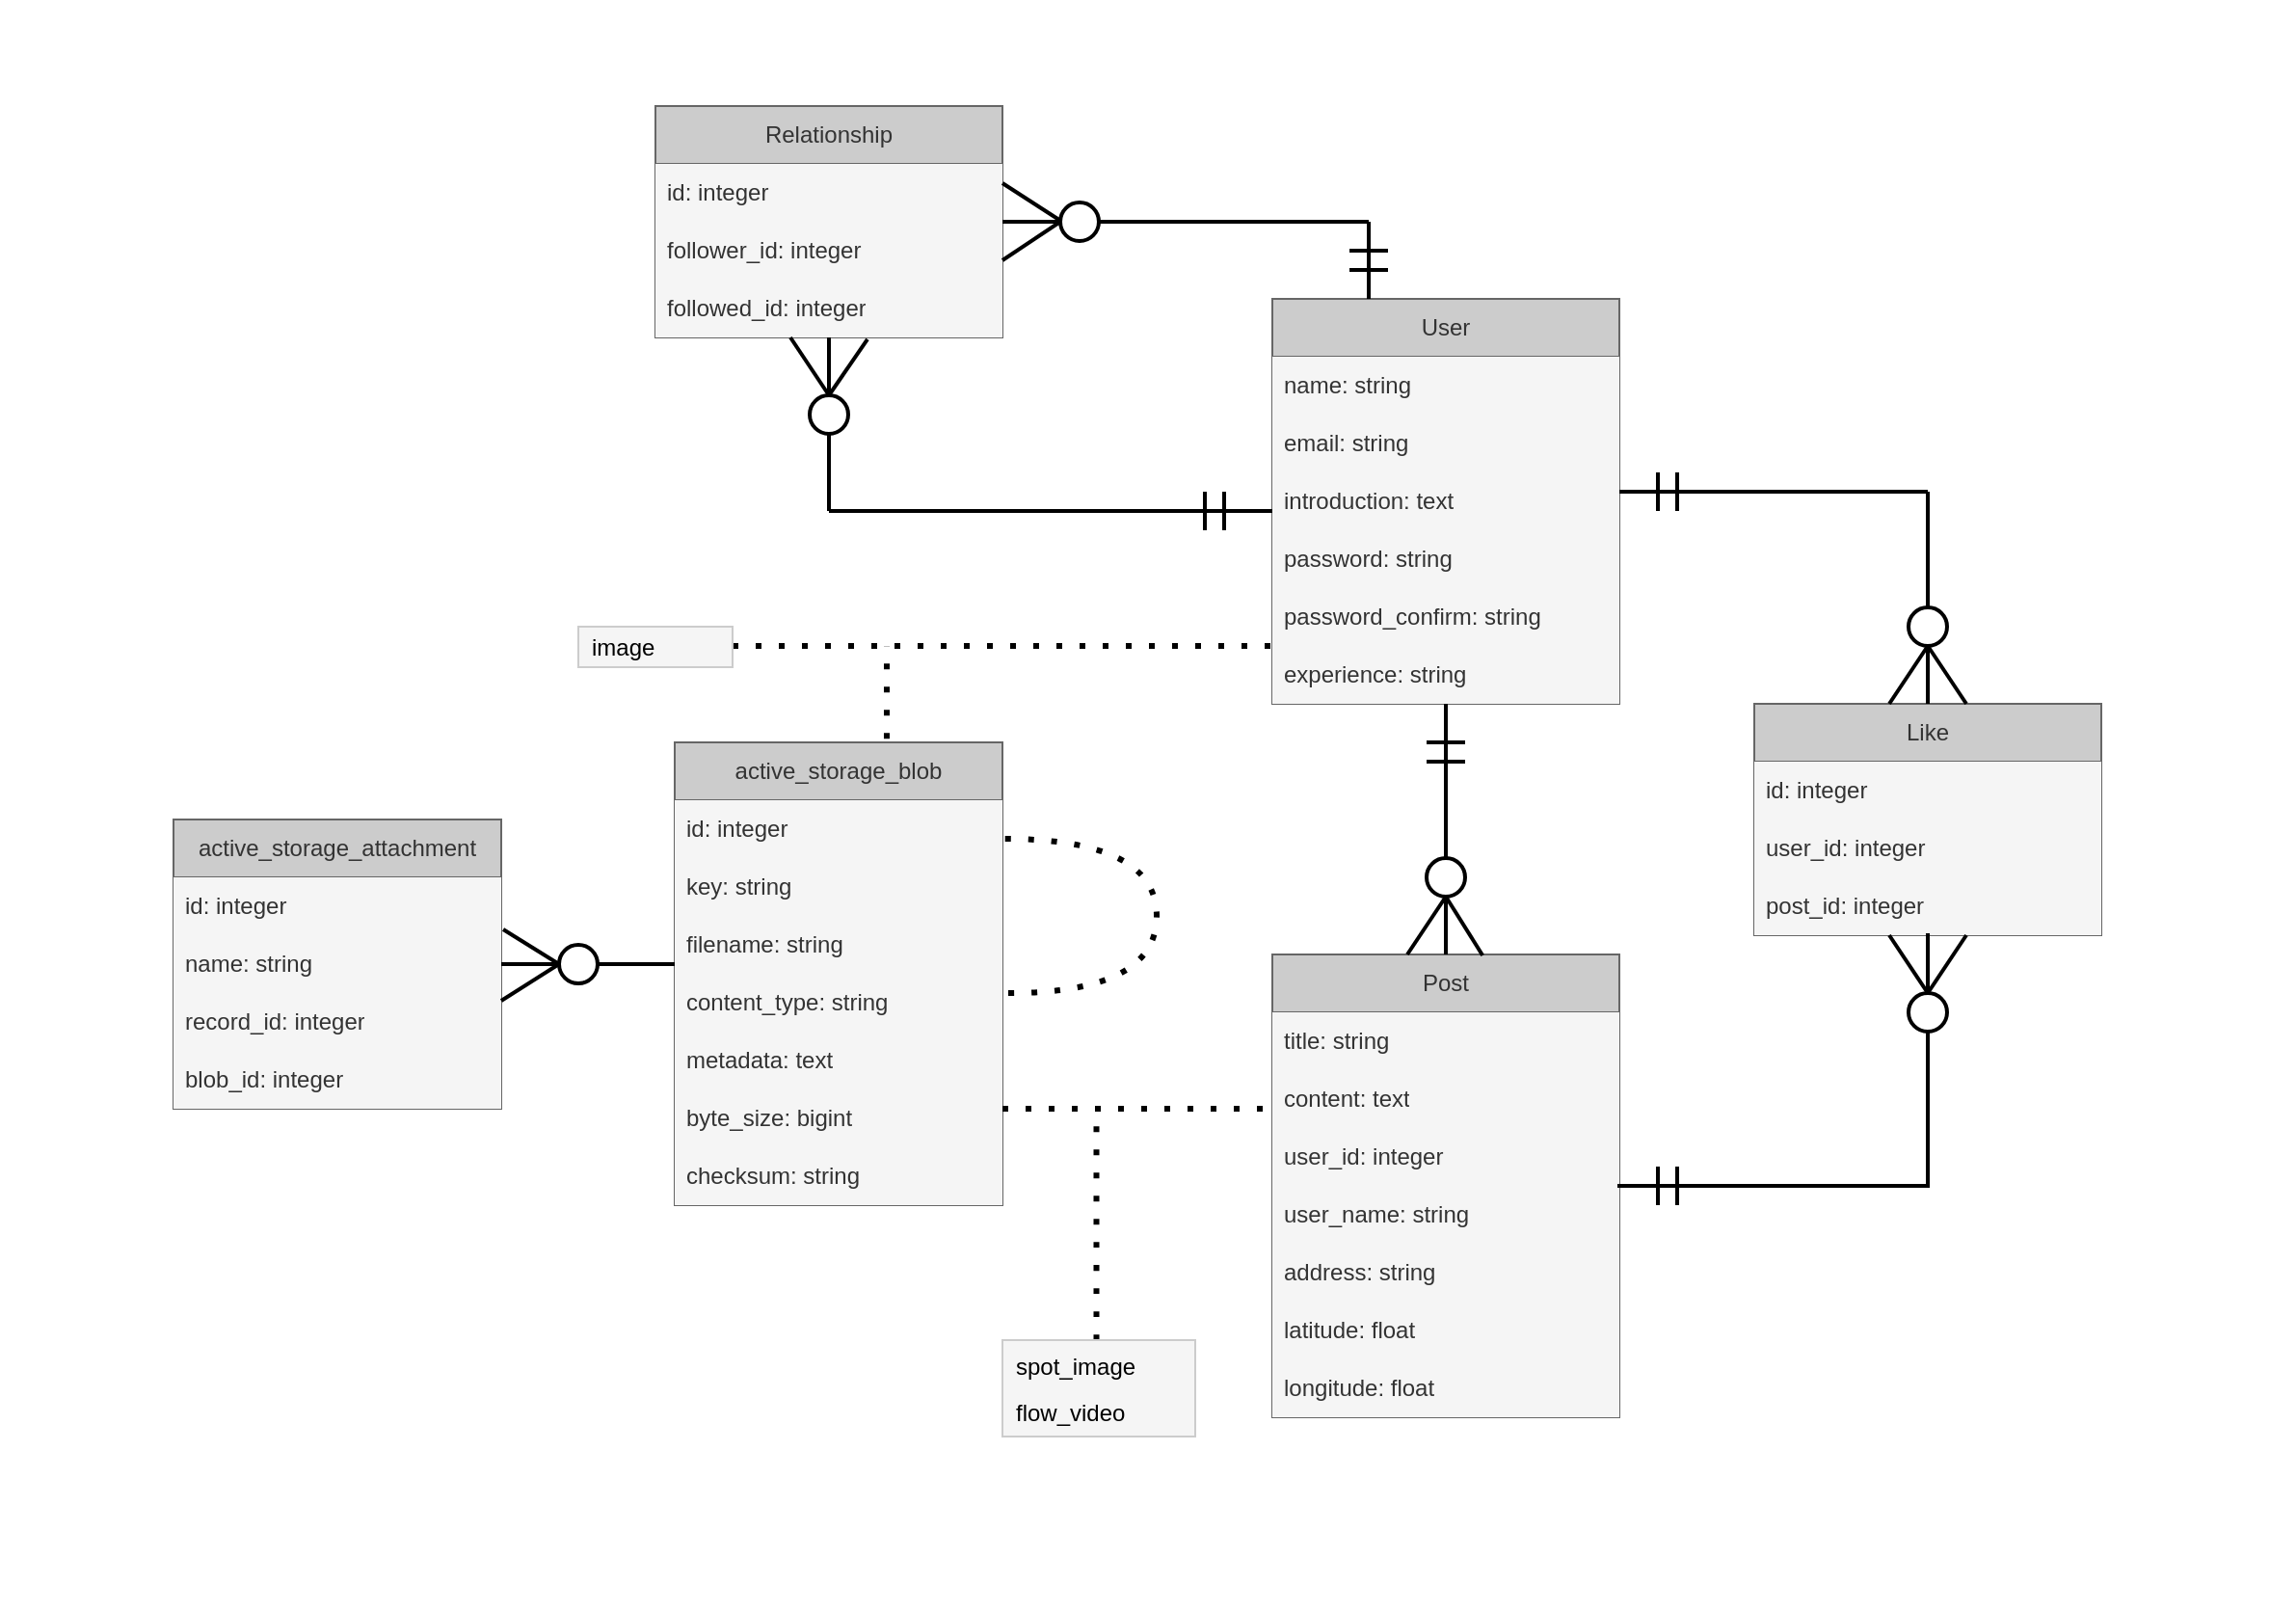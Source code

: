 <mxfile>
    <diagram id="gtLhY-eKEbhiYFw7OCyU" name="ページ1">
        <mxGraphModel dx="1072" dy="1069" grid="1" gridSize="10" guides="1" tooltips="1" connect="1" arrows="1" fold="1" page="1" pageScale="1" pageWidth="413" pageHeight="291" background="#ffffff" math="0" shadow="0">
            <root>
                <mxCell id="0"/>
                <mxCell id="1" parent="0"/>
                <mxCell id="198" value="" style="rounded=0;whiteSpace=wrap;html=1;strokeColor=none;strokeWidth=1;fontSize=12;fontColor=#000000;fillColor=#FFFFFF;" vertex="1" parent="1">
                    <mxGeometry x="-350" y="-14.5" width="1190" height="834.5" as="geometry"/>
                </mxCell>
                <mxCell id="2" value="User" style="swimlane;fontStyle=0;childLayout=stackLayout;horizontal=1;startSize=30;horizontalStack=0;resizeParent=1;resizeParentMax=0;resizeLast=0;collapsible=1;marginBottom=0;whiteSpace=wrap;html=1;fillColor=#CCCCCC;fontColor=#333333;strokeColor=#666666;" vertex="1" parent="1">
                    <mxGeometry x="310" y="140" width="180" height="210" as="geometry"/>
                </mxCell>
                <mxCell id="3" value="name: string" style="text;strokeColor=none;fillColor=#f5f5f5;align=left;verticalAlign=middle;spacingLeft=4;spacingRight=4;overflow=hidden;points=[[0,0.5],[1,0.5]];portConstraint=eastwest;rotatable=0;whiteSpace=wrap;html=1;fontColor=#333333;" vertex="1" parent="2">
                    <mxGeometry y="30" width="180" height="30" as="geometry"/>
                </mxCell>
                <mxCell id="4" value="email: string" style="text;strokeColor=none;fillColor=#f5f5f5;align=left;verticalAlign=middle;spacingLeft=4;spacingRight=4;overflow=hidden;points=[[0,0.5],[1,0.5]];portConstraint=eastwest;rotatable=0;whiteSpace=wrap;html=1;fontColor=#333333;" vertex="1" parent="2">
                    <mxGeometry y="60" width="180" height="30" as="geometry"/>
                </mxCell>
                <mxCell id="5" value="introduction: text" style="text;strokeColor=none;fillColor=#f5f5f5;align=left;verticalAlign=middle;spacingLeft=4;spacingRight=4;overflow=hidden;points=[[0,0.5],[1,0.5]];portConstraint=eastwest;rotatable=0;whiteSpace=wrap;html=1;fontColor=#333333;" vertex="1" parent="2">
                    <mxGeometry y="90" width="180" height="30" as="geometry"/>
                </mxCell>
                <mxCell id="6" value="password: string" style="text;strokeColor=none;fillColor=#f5f5f5;align=left;verticalAlign=middle;spacingLeft=4;spacingRight=4;overflow=hidden;points=[[0,0.5],[1,0.5]];portConstraint=eastwest;rotatable=0;whiteSpace=wrap;html=1;fontColor=#333333;" vertex="1" parent="2">
                    <mxGeometry y="120" width="180" height="30" as="geometry"/>
                </mxCell>
                <mxCell id="7" value="password_confirm: string" style="text;strokeColor=none;fillColor=#f5f5f5;align=left;verticalAlign=middle;spacingLeft=4;spacingRight=4;overflow=hidden;points=[[0,0.5],[1,0.5]];portConstraint=eastwest;rotatable=0;whiteSpace=wrap;html=1;fontColor=#333333;" vertex="1" parent="2">
                    <mxGeometry y="150" width="180" height="30" as="geometry"/>
                </mxCell>
                <mxCell id="8" value="experience: string" style="text;strokeColor=none;fillColor=#f5f5f5;align=left;verticalAlign=middle;spacingLeft=4;spacingRight=4;overflow=hidden;points=[[0,0.5],[1,0.5]];portConstraint=eastwest;rotatable=0;whiteSpace=wrap;html=1;fontColor=#333333;" vertex="1" parent="2">
                    <mxGeometry y="180" width="180" height="30" as="geometry"/>
                </mxCell>
                <mxCell id="13" value="Post" style="swimlane;fontStyle=0;childLayout=stackLayout;horizontal=1;startSize=30;horizontalStack=0;resizeParent=1;resizeParentMax=0;resizeLast=0;collapsible=1;marginBottom=0;whiteSpace=wrap;html=1;fillColor=#CCCCCC;fontColor=#333333;strokeColor=#666666;" vertex="1" parent="1">
                    <mxGeometry x="310" y="480" width="180" height="240" as="geometry"/>
                </mxCell>
                <mxCell id="14" value="title: string" style="text;strokeColor=none;fillColor=#f5f5f5;align=left;verticalAlign=middle;spacingLeft=4;spacingRight=4;overflow=hidden;points=[[0,0.5],[1,0.5]];portConstraint=eastwest;rotatable=0;whiteSpace=wrap;html=1;fontColor=#333333;" vertex="1" parent="13">
                    <mxGeometry y="30" width="180" height="30" as="geometry"/>
                </mxCell>
                <mxCell id="15" value="content: text" style="text;strokeColor=none;fillColor=#f5f5f5;align=left;verticalAlign=middle;spacingLeft=4;spacingRight=4;overflow=hidden;points=[[0,0.5],[1,0.5]];portConstraint=eastwest;rotatable=0;whiteSpace=wrap;html=1;fontColor=#333333;" vertex="1" parent="13">
                    <mxGeometry y="60" width="180" height="30" as="geometry"/>
                </mxCell>
                <mxCell id="16" value="user_id: integer" style="text;strokeColor=none;fillColor=#f5f5f5;align=left;verticalAlign=middle;spacingLeft=4;spacingRight=4;overflow=hidden;points=[[0,0.5],[1,0.5]];portConstraint=eastwest;rotatable=0;whiteSpace=wrap;html=1;fontColor=#333333;" vertex="1" parent="13">
                    <mxGeometry y="90" width="180" height="30" as="geometry"/>
                </mxCell>
                <mxCell id="17" value="user_name: string" style="text;strokeColor=none;fillColor=#f5f5f5;align=left;verticalAlign=middle;spacingLeft=4;spacingRight=4;overflow=hidden;points=[[0,0.5],[1,0.5]];portConstraint=eastwest;rotatable=0;whiteSpace=wrap;html=1;fontColor=#333333;" vertex="1" parent="13">
                    <mxGeometry y="120" width="180" height="30" as="geometry"/>
                </mxCell>
                <mxCell id="18" value="address: string" style="text;strokeColor=none;fillColor=#f5f5f5;align=left;verticalAlign=middle;spacingLeft=4;spacingRight=4;overflow=hidden;points=[[0,0.5],[1,0.5]];portConstraint=eastwest;rotatable=0;whiteSpace=wrap;html=1;fontColor=#333333;" vertex="1" parent="13">
                    <mxGeometry y="150" width="180" height="30" as="geometry"/>
                </mxCell>
                <mxCell id="19" value="latitude: float" style="text;strokeColor=none;fillColor=#f5f5f5;align=left;verticalAlign=middle;spacingLeft=4;spacingRight=4;overflow=hidden;points=[[0,0.5],[1,0.5]];portConstraint=eastwest;rotatable=0;whiteSpace=wrap;html=1;fontColor=#333333;" vertex="1" parent="13">
                    <mxGeometry y="180" width="180" height="30" as="geometry"/>
                </mxCell>
                <mxCell id="20" value="longitude: float" style="text;strokeColor=none;fillColor=#f5f5f5;align=left;verticalAlign=middle;spacingLeft=4;spacingRight=4;overflow=hidden;points=[[0,0.5],[1,0.5]];portConstraint=eastwest;rotatable=0;whiteSpace=wrap;html=1;fontColor=#333333;" vertex="1" parent="13">
                    <mxGeometry y="210" width="180" height="30" as="geometry"/>
                </mxCell>
                <mxCell id="23" value="" style="endArrow=none;html=1;entryX=0.5;entryY=0;entryDx=0;entryDy=0;exitX=0.5;exitY=1;exitDx=0;exitDy=0;strokeColor=#000000;strokeWidth=2;startArrow=none;" edge="1" parent="1" source="26" target="13">
                    <mxGeometry width="50" height="50" relative="1" as="geometry">
                        <mxPoint x="480" y="460" as="sourcePoint"/>
                        <mxPoint x="530" y="410" as="targetPoint"/>
                    </mxGeometry>
                </mxCell>
                <mxCell id="24" value="" style="endArrow=none;html=1;strokeColor=#000000;strokeWidth=2;" edge="1" parent="1">
                    <mxGeometry width="50" height="50" relative="1" as="geometry">
                        <mxPoint x="400" y="450" as="sourcePoint"/>
                        <mxPoint x="380" y="480" as="targetPoint"/>
                    </mxGeometry>
                </mxCell>
                <mxCell id="25" value="" style="endArrow=none;html=1;strokeColor=#000000;strokeWidth=2;entryX=0.606;entryY=0.002;entryDx=0;entryDy=0;entryPerimeter=0;" edge="1" parent="1" target="13">
                    <mxGeometry width="50" height="50" relative="1" as="geometry">
                        <mxPoint x="400" y="450" as="sourcePoint"/>
                        <mxPoint x="390" y="490" as="targetPoint"/>
                    </mxGeometry>
                </mxCell>
                <mxCell id="27" value="" style="endArrow=none;html=1;entryX=0.5;entryY=0;entryDx=0;entryDy=0;exitX=0.5;exitY=1;exitDx=0;exitDy=0;strokeColor=#000000;strokeWidth=2;" edge="1" parent="1" source="2" target="26">
                    <mxGeometry width="50" height="50" relative="1" as="geometry">
                        <mxPoint x="400" y="350" as="sourcePoint"/>
                        <mxPoint x="400" y="480" as="targetPoint"/>
                    </mxGeometry>
                </mxCell>
                <mxCell id="26" value="" style="ellipse;whiteSpace=wrap;html=1;aspect=fixed;fillColor=#FFFFFF;strokeColor=#000000;strokeWidth=2;" vertex="1" parent="1">
                    <mxGeometry x="390" y="430" width="20" height="20" as="geometry"/>
                </mxCell>
                <mxCell id="33" value="" style="endArrow=none;html=1;strokeColor=#000000;strokeWidth=2;" edge="1" parent="1">
                    <mxGeometry width="50" height="50" relative="1" as="geometry">
                        <mxPoint x="390" y="370" as="sourcePoint"/>
                        <mxPoint x="410" y="370" as="targetPoint"/>
                    </mxGeometry>
                </mxCell>
                <mxCell id="71" value="Like" style="swimlane;fontStyle=0;childLayout=stackLayout;horizontal=1;startSize=30;horizontalStack=0;resizeParent=1;resizeParentMax=0;resizeLast=0;collapsible=1;marginBottom=0;whiteSpace=wrap;html=1;fillColor=#CCCCCC;fontColor=#333333;strokeColor=#666666;" vertex="1" parent="1">
                    <mxGeometry x="560" y="350" width="180" height="120" as="geometry"/>
                </mxCell>
                <mxCell id="72" value="id: integer" style="text;strokeColor=none;fillColor=#f5f5f5;align=left;verticalAlign=middle;spacingLeft=4;spacingRight=4;overflow=hidden;points=[[0,0.5],[1,0.5]];portConstraint=eastwest;rotatable=0;whiteSpace=wrap;html=1;fontColor=#333333;" vertex="1" parent="71">
                    <mxGeometry y="30" width="180" height="30" as="geometry"/>
                </mxCell>
                <mxCell id="73" value="user_id: integer" style="text;strokeColor=none;fillColor=#f5f5f5;align=left;verticalAlign=middle;spacingLeft=4;spacingRight=4;overflow=hidden;points=[[0,0.5],[1,0.5]];portConstraint=eastwest;rotatable=0;whiteSpace=wrap;html=1;fontColor=#333333;" vertex="1" parent="71">
                    <mxGeometry y="60" width="180" height="30" as="geometry"/>
                </mxCell>
                <mxCell id="74" value="post_id: integer" style="text;strokeColor=none;fillColor=#f5f5f5;align=left;verticalAlign=middle;spacingLeft=4;spacingRight=4;overflow=hidden;points=[[0,0.5],[1,0.5]];portConstraint=eastwest;rotatable=0;whiteSpace=wrap;html=1;fontColor=#333333;" vertex="1" parent="71">
                    <mxGeometry y="90" width="180" height="30" as="geometry"/>
                </mxCell>
                <mxCell id="78" value="" style="endArrow=none;html=1;strokeColor=#000000;strokeWidth=2;" edge="1" parent="1">
                    <mxGeometry width="50" height="50" relative="1" as="geometry">
                        <mxPoint x="390" y="380" as="sourcePoint"/>
                        <mxPoint x="410" y="380" as="targetPoint"/>
                    </mxGeometry>
                </mxCell>
                <mxCell id="88" value="" style="shape=partialRectangle;whiteSpace=wrap;html=1;bottom=0;right=0;fillColor=none;strokeColor=#000000;strokeWidth=2;rotation=-180;" vertex="1" parent="1">
                    <mxGeometry x="490" y="470" width="160" height="130" as="geometry"/>
                </mxCell>
                <mxCell id="90" value="" style="endArrow=none;html=1;strokeColor=#000000;strokeWidth=2;" edge="1" parent="1">
                    <mxGeometry width="50" height="50" relative="1" as="geometry">
                        <mxPoint x="520" y="590" as="sourcePoint"/>
                        <mxPoint x="520" y="610" as="targetPoint"/>
                    </mxGeometry>
                </mxCell>
                <mxCell id="91" value="" style="endArrow=none;html=1;strokeColor=#000000;strokeWidth=2;" edge="1" parent="1">
                    <mxGeometry width="50" height="50" relative="1" as="geometry">
                        <mxPoint x="510" y="610" as="sourcePoint"/>
                        <mxPoint x="510" y="590" as="targetPoint"/>
                    </mxGeometry>
                </mxCell>
                <mxCell id="95" value="" style="endArrow=none;html=1;strokeColor=#000000;strokeWidth=2;" edge="1" parent="1">
                    <mxGeometry width="50" height="50" relative="1" as="geometry">
                        <mxPoint x="670" y="470" as="sourcePoint"/>
                        <mxPoint x="650" y="500" as="targetPoint"/>
                    </mxGeometry>
                </mxCell>
                <mxCell id="96" value="" style="endArrow=none;html=1;strokeColor=#000000;strokeWidth=2;" edge="1" parent="1">
                    <mxGeometry width="50" height="50" relative="1" as="geometry">
                        <mxPoint x="650" y="500" as="sourcePoint"/>
                        <mxPoint x="630" y="470" as="targetPoint"/>
                    </mxGeometry>
                </mxCell>
                <mxCell id="102" value="" style="endArrow=none;html=1;strokeColor=#000000;strokeWidth=2;exitX=0.5;exitY=0;exitDx=0;exitDy=0;startArrow=none;" edge="1" parent="1" source="92">
                    <mxGeometry width="50" height="50" relative="1" as="geometry">
                        <mxPoint x="680" y="360" as="sourcePoint"/>
                        <mxPoint x="650" y="240" as="targetPoint"/>
                    </mxGeometry>
                </mxCell>
                <mxCell id="104" value="" style="endArrow=none;html=1;strokeColor=#000000;strokeWidth=2;" edge="1" parent="1">
                    <mxGeometry width="50" height="50" relative="1" as="geometry">
                        <mxPoint x="670" y="350" as="sourcePoint"/>
                        <mxPoint x="650" y="320" as="targetPoint"/>
                    </mxGeometry>
                </mxCell>
                <mxCell id="105" value="" style="endArrow=none;html=1;strokeColor=#000000;strokeWidth=2;exitX=0.389;exitY=0;exitDx=0;exitDy=0;exitPerimeter=0;" edge="1" parent="1">
                    <mxGeometry width="50" height="50" relative="1" as="geometry">
                        <mxPoint x="630.02" y="350" as="sourcePoint"/>
                        <mxPoint x="650" y="320" as="targetPoint"/>
                    </mxGeometry>
                </mxCell>
                <mxCell id="107" value="" style="endArrow=none;html=1;strokeColor=#000000;strokeWidth=2;" edge="1" parent="1">
                    <mxGeometry width="50" height="50" relative="1" as="geometry">
                        <mxPoint x="510" y="250" as="sourcePoint"/>
                        <mxPoint x="510" y="230" as="targetPoint"/>
                    </mxGeometry>
                </mxCell>
                <mxCell id="108" value="" style="endArrow=none;html=1;strokeColor=#000000;strokeWidth=2;" edge="1" parent="1">
                    <mxGeometry width="50" height="50" relative="1" as="geometry">
                        <mxPoint x="520" y="250" as="sourcePoint"/>
                        <mxPoint x="520" y="230" as="targetPoint"/>
                    </mxGeometry>
                </mxCell>
                <mxCell id="114" value="" style="endArrow=none;html=1;strokeColor=#000000;strokeWidth=2;exitX=0.5;exitY=0;exitDx=0;exitDy=0;" edge="1" parent="1" target="92">
                    <mxGeometry width="50" height="50" relative="1" as="geometry">
                        <mxPoint x="650" y="350" as="sourcePoint"/>
                        <mxPoint x="650" y="240" as="targetPoint"/>
                    </mxGeometry>
                </mxCell>
                <mxCell id="92" value="" style="ellipse;whiteSpace=wrap;html=1;aspect=fixed;fillColor=#FFFFFF;strokeColor=#000000;strokeWidth=2;fontColor=#333333;" vertex="1" parent="1">
                    <mxGeometry x="640" y="300" width="20" height="20" as="geometry"/>
                </mxCell>
                <mxCell id="115" value="" style="endArrow=none;html=1;strokeColor=#000000;strokeWidth=2;" edge="1" parent="1">
                    <mxGeometry width="50" height="50" relative="1" as="geometry">
                        <mxPoint x="490" y="240" as="sourcePoint"/>
                        <mxPoint x="650" y="240" as="targetPoint"/>
                    </mxGeometry>
                </mxCell>
                <mxCell id="116" value="" style="ellipse;whiteSpace=wrap;html=1;aspect=fixed;fillColor=#FFFFFF;strokeColor=#000000;strokeWidth=2;" vertex="1" parent="1">
                    <mxGeometry x="640" y="500" width="20" height="20" as="geometry"/>
                </mxCell>
                <mxCell id="117" value="Relationship" style="swimlane;fontStyle=0;childLayout=stackLayout;horizontal=1;startSize=30;horizontalStack=0;resizeParent=1;resizeParentMax=0;resizeLast=0;collapsible=1;marginBottom=0;whiteSpace=wrap;html=1;fillColor=#CCCCCC;fontColor=#333333;strokeColor=#666666;" vertex="1" parent="1">
                    <mxGeometry x="-10" y="40" width="180" height="120" as="geometry"/>
                </mxCell>
                <mxCell id="118" value="id: integer" style="text;strokeColor=none;fillColor=#f5f5f5;align=left;verticalAlign=middle;spacingLeft=4;spacingRight=4;overflow=hidden;points=[[0,0.5],[1,0.5]];portConstraint=eastwest;rotatable=0;whiteSpace=wrap;html=1;fontColor=#333333;" vertex="1" parent="117">
                    <mxGeometry y="30" width="180" height="30" as="geometry"/>
                </mxCell>
                <mxCell id="119" value="follower_id: integer" style="text;strokeColor=none;fillColor=#f5f5f5;align=left;verticalAlign=middle;spacingLeft=4;spacingRight=4;overflow=hidden;points=[[0,0.5],[1,0.5]];portConstraint=eastwest;rotatable=0;whiteSpace=wrap;html=1;fontColor=#333333;" vertex="1" parent="117">
                    <mxGeometry y="60" width="180" height="30" as="geometry"/>
                </mxCell>
                <mxCell id="120" value="followed_id: integer" style="text;strokeColor=none;fillColor=#f5f5f5;align=left;verticalAlign=middle;spacingLeft=4;spacingRight=4;overflow=hidden;points=[[0,0.5],[1,0.5]];portConstraint=eastwest;rotatable=0;whiteSpace=wrap;html=1;fontColor=#333333;" vertex="1" parent="117">
                    <mxGeometry y="90" width="180" height="30" as="geometry"/>
                </mxCell>
                <mxCell id="121" value="" style="line;strokeWidth=2;html=1;strokeColor=#000000;fillColor=#FFFFFF;" vertex="1" parent="1">
                    <mxGeometry x="170" y="95" width="190" height="10" as="geometry"/>
                </mxCell>
                <mxCell id="124" value="" style="endArrow=none;html=1;strokeColor=#000000;strokeWidth=2;entryX=1;entryY=0.5;entryDx=0;entryDy=0;entryPerimeter=0;" edge="1" parent="1" target="121">
                    <mxGeometry width="50" height="50" relative="1" as="geometry">
                        <mxPoint x="360" y="140" as="sourcePoint"/>
                        <mxPoint x="260" y="280" as="targetPoint"/>
                    </mxGeometry>
                </mxCell>
                <mxCell id="128" value="" style="line;strokeWidth=2;html=1;strokeColor=#000000;fillColor=#FFFFFF;" vertex="1" parent="1">
                    <mxGeometry x="350" y="120" width="20" height="10" as="geometry"/>
                </mxCell>
                <mxCell id="130" value="" style="line;strokeWidth=2;html=1;strokeColor=#000000;fillColor=#FFFFFF;" vertex="1" parent="1">
                    <mxGeometry x="350" y="110" width="20" height="10" as="geometry"/>
                </mxCell>
                <mxCell id="131" value="" style="endArrow=none;html=1;strokeColor=#000000;strokeWidth=2;" edge="1" parent="1">
                    <mxGeometry width="50" height="50" relative="1" as="geometry">
                        <mxPoint x="170" y="120" as="sourcePoint"/>
                        <mxPoint x="200" y="100" as="targetPoint"/>
                    </mxGeometry>
                </mxCell>
                <mxCell id="132" value="" style="endArrow=none;html=1;strokeColor=#000000;strokeWidth=2;entryX=0.163;entryY=0.5;entryDx=0;entryDy=0;entryPerimeter=0;" edge="1" parent="1" target="121">
                    <mxGeometry width="50" height="50" relative="1" as="geometry">
                        <mxPoint x="170" y="80" as="sourcePoint"/>
                        <mxPoint x="200" y="100" as="targetPoint"/>
                    </mxGeometry>
                </mxCell>
                <mxCell id="133" value="" style="ellipse;whiteSpace=wrap;html=1;aspect=fixed;fillColor=#FFFFFF;strokeColor=#000000;strokeWidth=2;" vertex="1" parent="1">
                    <mxGeometry x="200" y="90" width="20" height="20" as="geometry"/>
                </mxCell>
                <mxCell id="136" value="" style="line;strokeWidth=2;direction=south;html=1;strokeColor=#000000;fillColor=#FFFFFF;" vertex="1" parent="1">
                    <mxGeometry x="75" y="160" width="10" height="90" as="geometry"/>
                </mxCell>
                <mxCell id="139" value="" style="endArrow=none;html=1;strokeColor=#000000;strokeWidth=2;startArrow=none;" edge="1" parent="1" source="144">
                    <mxGeometry width="50" height="50" relative="1" as="geometry">
                        <mxPoint x="80" y="250" as="sourcePoint"/>
                        <mxPoint x="310" y="250" as="targetPoint"/>
                    </mxGeometry>
                </mxCell>
                <mxCell id="140" value="" style="endArrow=none;html=1;strokeColor=#000000;strokeWidth=2;entryX=0.5;entryY=0;entryDx=0;entryDy=0;exitX=0.611;exitY=1.033;exitDx=0;exitDy=0;exitPerimeter=0;" edge="1" parent="1" source="120" target="143">
                    <mxGeometry width="50" height="50" relative="1" as="geometry">
                        <mxPoint x="170" y="330" as="sourcePoint"/>
                        <mxPoint x="220" y="280" as="targetPoint"/>
                    </mxGeometry>
                </mxCell>
                <mxCell id="142" value="" style="endArrow=none;html=1;strokeColor=#000000;strokeWidth=2;" edge="1" parent="1">
                    <mxGeometry width="50" height="50" relative="1" as="geometry">
                        <mxPoint x="60" y="160" as="sourcePoint"/>
                        <mxPoint x="80" y="190" as="targetPoint"/>
                    </mxGeometry>
                </mxCell>
                <mxCell id="143" value="" style="ellipse;whiteSpace=wrap;html=1;aspect=fixed;fillColor=#FFFFFF;strokeColor=#000000;strokeWidth=2;" vertex="1" parent="1">
                    <mxGeometry x="70" y="190" width="20" height="20" as="geometry"/>
                </mxCell>
                <mxCell id="149" value="active_storage_attachment" style="swimlane;fontStyle=0;childLayout=stackLayout;horizontal=1;startSize=30;horizontalStack=0;resizeParent=1;resizeParentMax=0;resizeLast=0;collapsible=1;marginBottom=0;whiteSpace=wrap;html=1;fillColor=#CCCCCC;fontColor=#333333;strokeColor=#666666;" vertex="1" parent="1">
                    <mxGeometry x="-260" y="410" width="170" height="150" as="geometry"/>
                </mxCell>
                <mxCell id="150" value="id: integer" style="text;strokeColor=none;fillColor=#f5f5f5;align=left;verticalAlign=middle;spacingLeft=4;spacingRight=4;overflow=hidden;points=[[0,0.5],[1,0.5]];portConstraint=eastwest;rotatable=0;whiteSpace=wrap;html=1;fontColor=#333333;" vertex="1" parent="149">
                    <mxGeometry y="30" width="170" height="30" as="geometry"/>
                </mxCell>
                <mxCell id="151" value="name: string" style="text;strokeColor=none;fillColor=#f5f5f5;align=left;verticalAlign=middle;spacingLeft=4;spacingRight=4;overflow=hidden;points=[[0,0.5],[1,0.5]];portConstraint=eastwest;rotatable=0;whiteSpace=wrap;html=1;fontColor=#333333;" vertex="1" parent="149">
                    <mxGeometry y="60" width="170" height="30" as="geometry"/>
                </mxCell>
                <mxCell id="152" value="record_id: integer" style="text;strokeColor=none;fillColor=#f5f5f5;align=left;verticalAlign=middle;spacingLeft=4;spacingRight=4;overflow=hidden;points=[[0,0.5],[1,0.5]];portConstraint=eastwest;rotatable=0;whiteSpace=wrap;html=1;fontColor=#333333;" vertex="1" parent="149">
                    <mxGeometry y="90" width="170" height="30" as="geometry"/>
                </mxCell>
                <mxCell id="153" value="blob_id: integer" style="text;strokeColor=none;fillColor=#f5f5f5;align=left;verticalAlign=middle;spacingLeft=4;spacingRight=4;overflow=hidden;points=[[0,0.5],[1,0.5]];portConstraint=eastwest;rotatable=0;whiteSpace=wrap;html=1;fontColor=#333333;" vertex="1" parent="149">
                    <mxGeometry y="120" width="170" height="30" as="geometry"/>
                </mxCell>
                <mxCell id="156" value="active_storage_blob" style="swimlane;fontStyle=0;childLayout=stackLayout;horizontal=1;startSize=30;horizontalStack=0;resizeParent=1;resizeParentMax=0;resizeLast=0;collapsible=1;marginBottom=0;whiteSpace=wrap;html=1;fillColor=#CCCCCC;fontColor=#333333;strokeColor=#666666;" vertex="1" parent="1">
                    <mxGeometry y="370" width="170" height="240" as="geometry"/>
                </mxCell>
                <mxCell id="157" value="id: integer" style="text;strokeColor=none;fillColor=#f5f5f5;align=left;verticalAlign=middle;spacingLeft=4;spacingRight=4;overflow=hidden;points=[[0,0.5],[1,0.5]];portConstraint=eastwest;rotatable=0;whiteSpace=wrap;html=1;fontColor=#333333;" vertex="1" parent="156">
                    <mxGeometry y="30" width="170" height="30" as="geometry"/>
                </mxCell>
                <mxCell id="158" value="key: string" style="text;strokeColor=none;fillColor=#f5f5f5;align=left;verticalAlign=middle;spacingLeft=4;spacingRight=4;overflow=hidden;points=[[0,0.5],[1,0.5]];portConstraint=eastwest;rotatable=0;whiteSpace=wrap;html=1;fontColor=#333333;" vertex="1" parent="156">
                    <mxGeometry y="60" width="170" height="30" as="geometry"/>
                </mxCell>
                <mxCell id="162" value="filename: string" style="text;strokeColor=none;fillColor=#f5f5f5;align=left;verticalAlign=middle;spacingLeft=4;spacingRight=4;overflow=hidden;points=[[0,0.5],[1,0.5]];portConstraint=eastwest;rotatable=0;whiteSpace=wrap;html=1;fontColor=#333333;" vertex="1" parent="156">
                    <mxGeometry y="90" width="170" height="30" as="geometry"/>
                </mxCell>
                <mxCell id="163" value="content_type: string" style="text;strokeColor=none;fillColor=#f5f5f5;align=left;verticalAlign=middle;spacingLeft=4;spacingRight=4;overflow=hidden;points=[[0,0.5],[1,0.5]];portConstraint=eastwest;rotatable=0;whiteSpace=wrap;html=1;fontColor=#333333;" vertex="1" parent="156">
                    <mxGeometry y="120" width="170" height="30" as="geometry"/>
                </mxCell>
                <mxCell id="164" value="metadata: text" style="text;strokeColor=none;fillColor=#f5f5f5;align=left;verticalAlign=middle;spacingLeft=4;spacingRight=4;overflow=hidden;points=[[0,0.5],[1,0.5]];portConstraint=eastwest;rotatable=0;whiteSpace=wrap;html=1;fontColor=#333333;" vertex="1" parent="156">
                    <mxGeometry y="150" width="170" height="30" as="geometry"/>
                </mxCell>
                <mxCell id="160" value="byte_size: bigint" style="text;strokeColor=none;fillColor=#f5f5f5;align=left;verticalAlign=middle;spacingLeft=4;spacingRight=4;overflow=hidden;points=[[0,0.5],[1,0.5]];portConstraint=eastwest;rotatable=0;whiteSpace=wrap;html=1;fontColor=#333333;" vertex="1" parent="156">
                    <mxGeometry y="180" width="170" height="30" as="geometry"/>
                </mxCell>
                <mxCell id="159" value="checksum: string" style="text;strokeColor=none;fillColor=#f5f5f5;align=left;verticalAlign=middle;spacingLeft=4;spacingRight=4;overflow=hidden;points=[[0,0.5],[1,0.5]];portConstraint=eastwest;rotatable=0;whiteSpace=wrap;html=1;fontColor=#333333;" vertex="1" parent="156">
                    <mxGeometry y="210" width="170" height="30" as="geometry"/>
                </mxCell>
                <mxCell id="169" value="" style="endArrow=none;html=1;strokeColor=#000000;strokeWidth=2;startArrow=none;" edge="1" parent="1" source="148" target="144">
                    <mxGeometry width="50" height="50" relative="1" as="geometry">
                        <mxPoint x="80" y="250" as="sourcePoint"/>
                        <mxPoint x="310" y="250" as="targetPoint"/>
                    </mxGeometry>
                </mxCell>
                <mxCell id="144" value="" style="line;strokeWidth=2;direction=south;html=1;strokeColor=#000000;fillColor=#FFFFFF;" vertex="1" parent="1">
                    <mxGeometry x="280" y="240" width="10" height="20" as="geometry"/>
                </mxCell>
                <mxCell id="170" value="" style="endArrow=none;html=1;strokeColor=#000000;strokeWidth=2;" edge="1" parent="1">
                    <mxGeometry width="50" height="50" relative="1" as="geometry">
                        <mxPoint x="80" y="250" as="sourcePoint"/>
                        <mxPoint x="300" y="250" as="targetPoint"/>
                    </mxGeometry>
                </mxCell>
                <mxCell id="148" value="" style="line;strokeWidth=2;direction=south;html=1;strokeColor=#000000;fillColor=#FFFFFF;" vertex="1" parent="1">
                    <mxGeometry x="270" y="240" width="10" height="20" as="geometry"/>
                </mxCell>
                <mxCell id="171" value="" style="line;strokeWidth=2;html=1;strokeColor=#000000;fillColor=#FFFFFF;" vertex="1" parent="1">
                    <mxGeometry x="-90" y="480" width="90" height="10" as="geometry"/>
                </mxCell>
                <mxCell id="172" value="" style="endArrow=none;dashed=1;html=1;dashPattern=1 3;strokeWidth=3;strokeColor=#000000;" edge="1" parent="1">
                    <mxGeometry width="50" height="50" relative="1" as="geometry">
                        <mxPoint x="30" y="320" as="sourcePoint"/>
                        <mxPoint x="310" y="320" as="targetPoint"/>
                    </mxGeometry>
                </mxCell>
                <mxCell id="175" value="" style="endArrow=none;dashed=1;html=1;dashPattern=1 3;strokeWidth=3;strokeColor=#000000;exitX=0.647;exitY=-0.008;exitDx=0;exitDy=0;exitPerimeter=0;" edge="1" parent="1" source="156">
                    <mxGeometry width="50" height="50" relative="1" as="geometry">
                        <mxPoint x="60" y="370" as="sourcePoint"/>
                        <mxPoint x="110" y="320" as="targetPoint"/>
                    </mxGeometry>
                </mxCell>
                <mxCell id="176" value="" style="endArrow=none;dashed=1;html=1;dashPattern=1 3;strokeWidth=3;strokeColor=#000000;" edge="1" parent="1">
                    <mxGeometry width="50" height="50" relative="1" as="geometry">
                        <mxPoint x="170" y="560" as="sourcePoint"/>
                        <mxPoint x="310" y="560" as="targetPoint"/>
                    </mxGeometry>
                </mxCell>
                <mxCell id="177" value="" style="endArrow=none;dashed=1;html=1;dashPattern=1 3;strokeWidth=3;strokeColor=#000000;edgeStyle=orthogonalEdgeStyle;curved=1;" edge="1" parent="1">
                    <mxGeometry width="50" height="50" relative="1" as="geometry">
                        <mxPoint x="173" y="500" as="sourcePoint"/>
                        <mxPoint x="170" y="420" as="targetPoint"/>
                        <Array as="points">
                            <mxPoint x="173" y="500"/>
                            <mxPoint x="250" y="500"/>
                            <mxPoint x="250" y="420"/>
                        </Array>
                    </mxGeometry>
                </mxCell>
                <mxCell id="178" value="" style="endArrow=none;html=1;strokeColor=#000000;strokeWidth=2;curved=1;entryX=0.333;entryY=0.5;entryDx=0;entryDy=0;entryPerimeter=0;exitX=1.006;exitY=0.9;exitDx=0;exitDy=0;exitPerimeter=0;" edge="1" parent="1" source="150" target="171">
                    <mxGeometry width="50" height="50" relative="1" as="geometry">
                        <mxPoint x="-90" y="470" as="sourcePoint"/>
                        <mxPoint x="-60" y="490" as="targetPoint"/>
                    </mxGeometry>
                </mxCell>
                <mxCell id="179" value="" style="endArrow=none;html=1;strokeColor=#000000;strokeWidth=2;curved=1;entryX=0.333;entryY=0.5;entryDx=0;entryDy=0;entryPerimeter=0;" edge="1" parent="1" target="171">
                    <mxGeometry width="50" height="50" relative="1" as="geometry">
                        <mxPoint x="-90" y="504" as="sourcePoint"/>
                        <mxPoint x="-50.03" y="495" as="targetPoint"/>
                    </mxGeometry>
                </mxCell>
                <mxCell id="180" value="" style="ellipse;whiteSpace=wrap;html=1;aspect=fixed;fillColor=#FFFFFF;strokeColor=#000000;strokeWidth=2;" vertex="1" parent="1">
                    <mxGeometry x="-60" y="475" width="20" height="20" as="geometry"/>
                </mxCell>
                <mxCell id="184" value="" style="endArrow=none;dashed=1;html=1;dashPattern=1 3;strokeWidth=3;strokeColor=#000000;fontSize=20;fontColor=#000000;curved=1;" edge="1" parent="1">
                    <mxGeometry width="50" height="50" relative="1" as="geometry">
                        <mxPoint x="218.75" y="680" as="sourcePoint"/>
                        <mxPoint x="218.75" y="560" as="targetPoint"/>
                    </mxGeometry>
                </mxCell>
                <mxCell id="193" value="&lt;font style=&quot;font-size: 12px;&quot;&gt;spot_image&lt;br&gt;flow_video&lt;/font&gt;" style="rounded=0;whiteSpace=wrap;html=1;strokeColor=#CCCCCC;strokeWidth=1;fontSize=20;fontColor=#000000;fillColor=#F5F5F5;align=left;horizontal=1;verticalAlign=middle;labelPosition=center;verticalLabelPosition=middle;spacing=7;spacingTop=-7;" vertex="1" parent="1">
                    <mxGeometry x="170" y="680" width="100" height="50" as="geometry"/>
                </mxCell>
                <mxCell id="196" value="&lt;span style=&quot;font-size: 12px;&quot;&gt;image&lt;/span&gt;" style="rounded=0;whiteSpace=wrap;html=1;strokeColor=#CCCCCC;strokeWidth=1;fontSize=20;fontColor=#000000;fillColor=#F5F5F5;align=left;horizontal=1;verticalAlign=middle;labelPosition=center;verticalLabelPosition=middle;spacing=7;spacingTop=-7;" vertex="1" parent="1">
                    <mxGeometry x="-50" y="310" width="80" height="21" as="geometry"/>
                </mxCell>
            </root>
        </mxGraphModel>
    </diagram>
</mxfile>